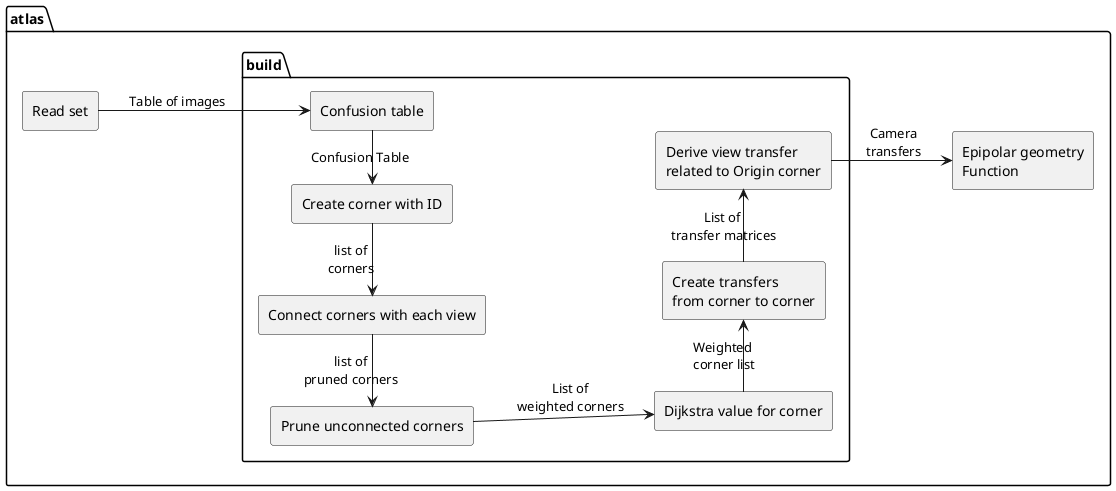 @startuml
left to right direction
skinparam componentStyle rectangle
    package atlas {
        [Read set]
        package build {
            [Read set] --> [Confusion table]: Table of images
            [Confusion table] -left-> [Create corner with ID]: Confusion Table
            [Create corner with ID] -left-> [Connect corners with each view]: list of\ncorners
            [Connect corners with each view] -left-> [Prune unconnected corners]: list of\npruned corners
            [Prune unconnected corners] --> [Dijkstra value for corner]: List of\nweighted corners
            [Dijkstra value for corner] -right-> [Create transfers\nfrom corner to corner]: Weighted\n corner list
            [Create transfers\nfrom corner to corner] -right-> [Derive view transfer\nrelated to Origin corner]: List of\n transfer matrices
        }
        [Derive view transfer\nrelated to Origin corner] --> [Epipolar geometry\nFunction]: Camera\ntransfers

    }
@enduml
